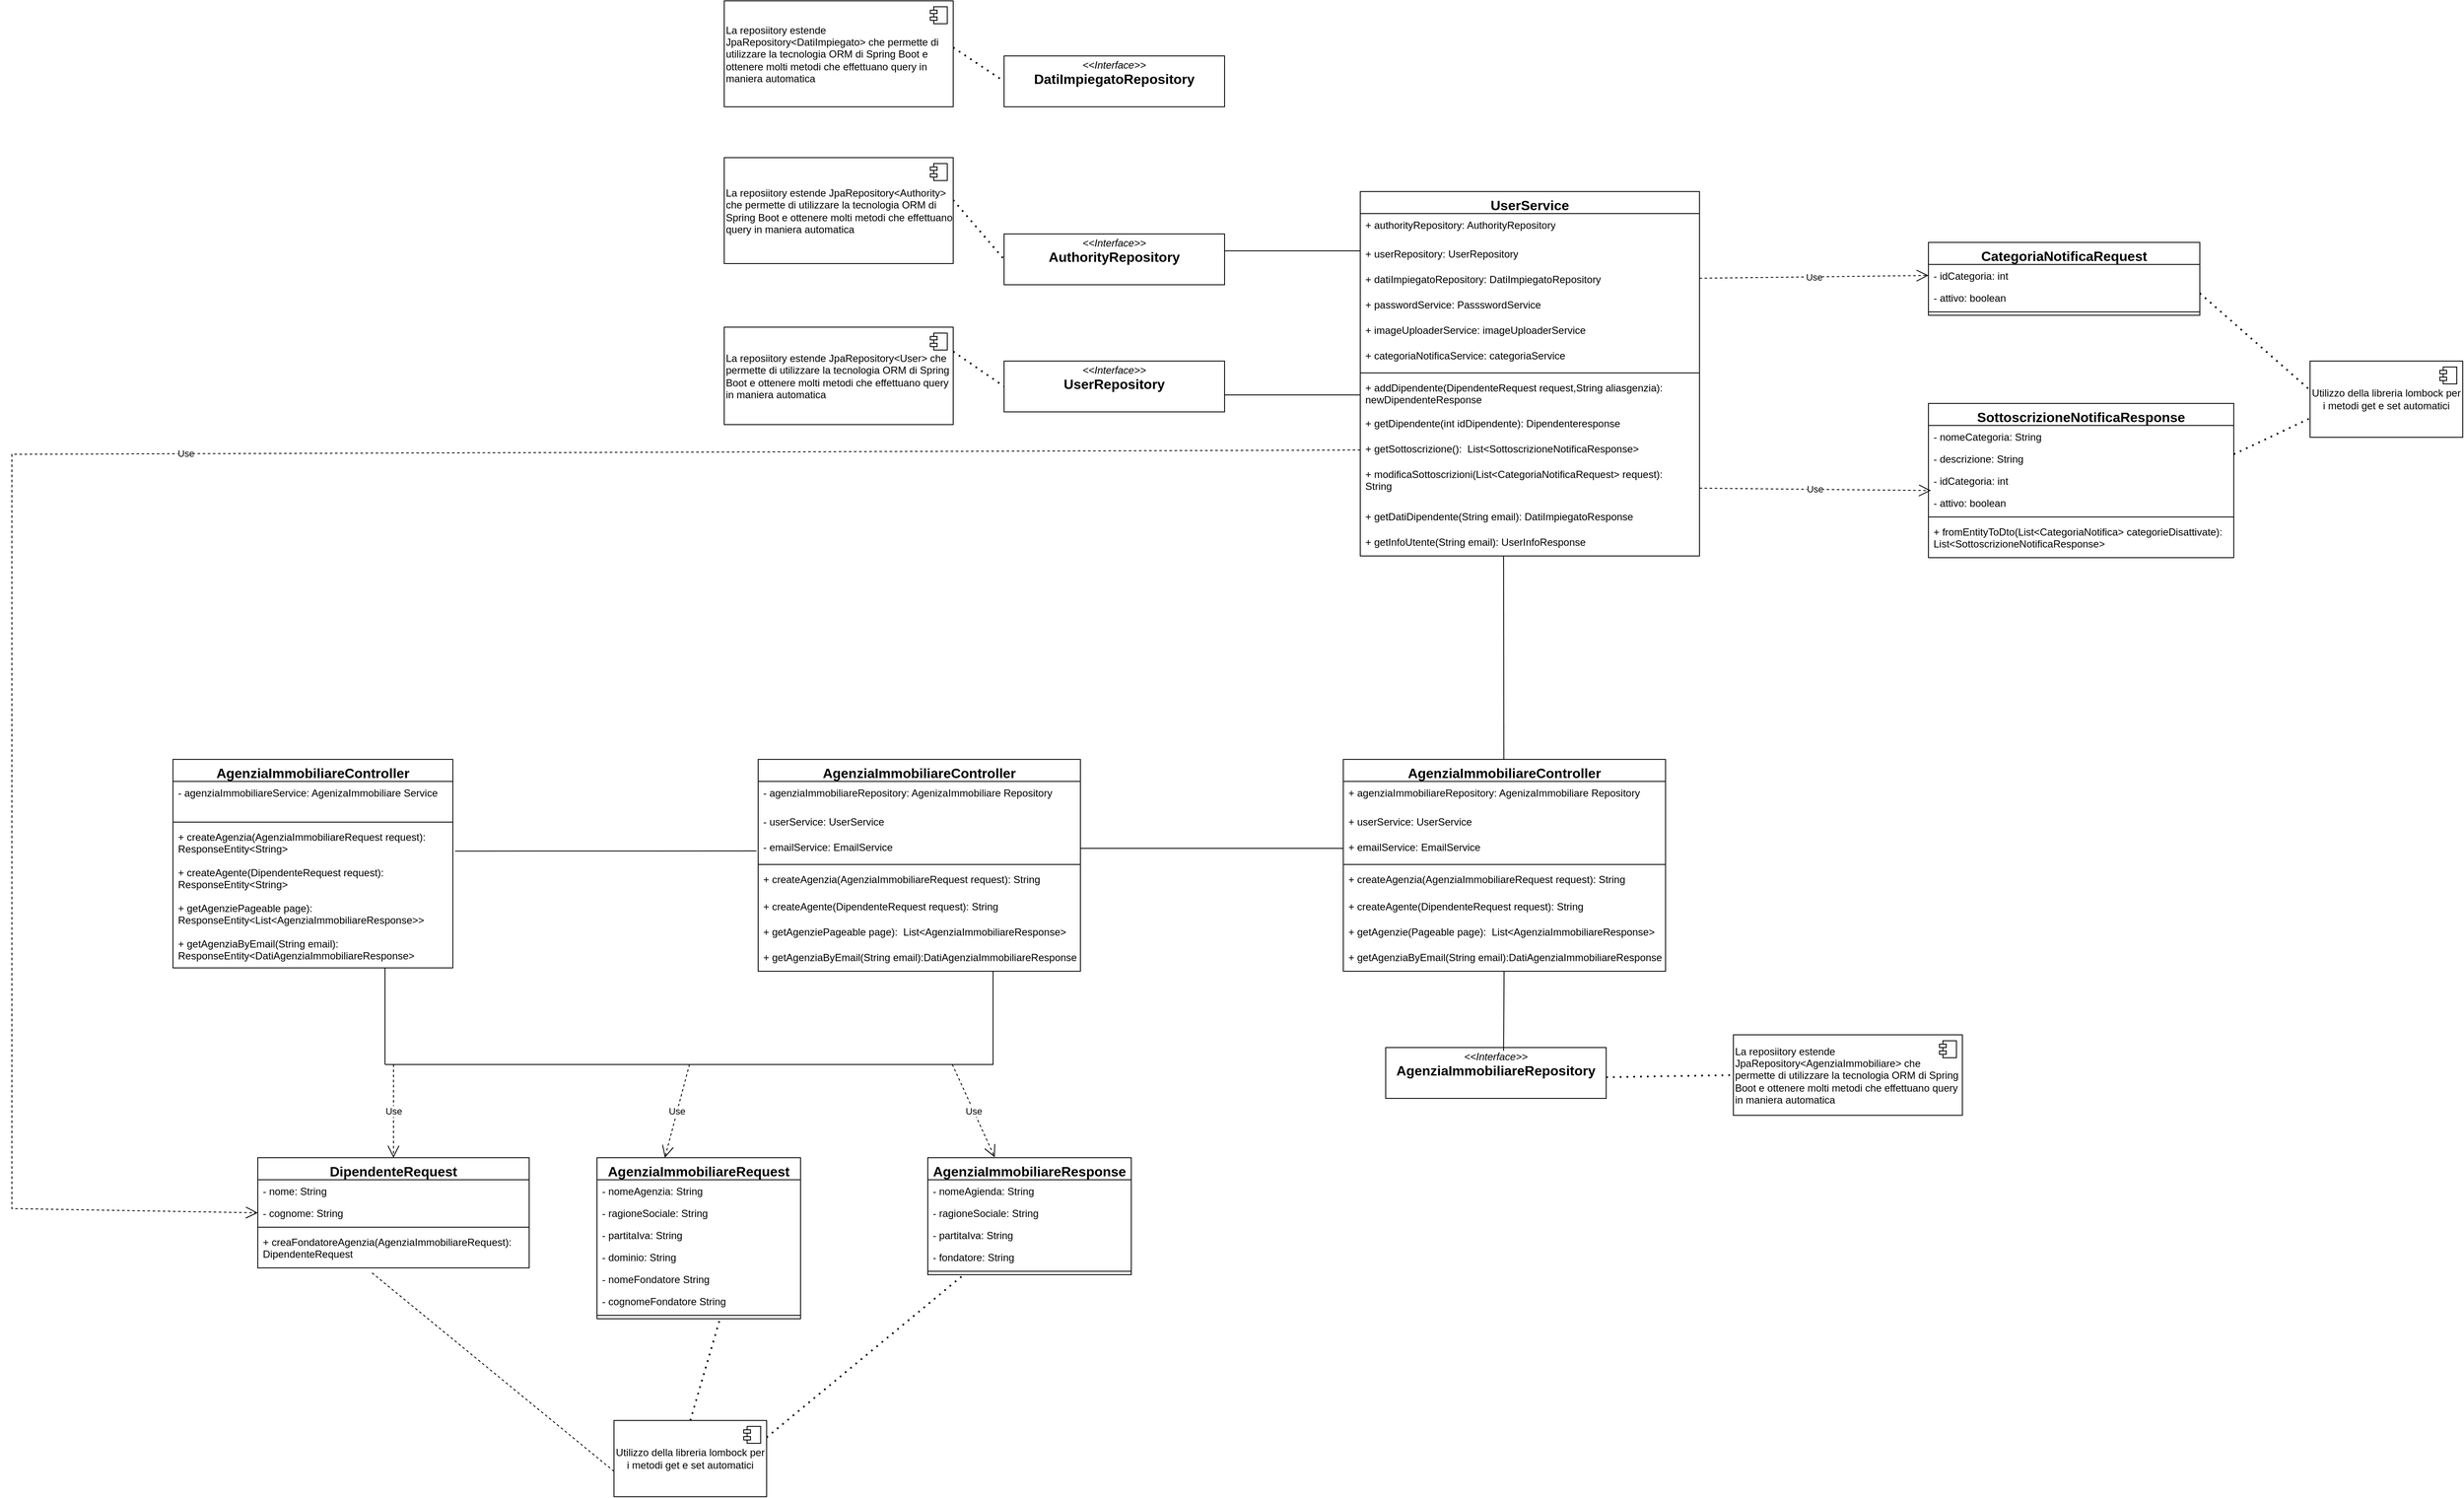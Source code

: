 <mxfile version="28.2.7">
  <diagram name="Pagina-1" id="tTw42gOQldJEg__Jd3hX">
    <mxGraphModel dx="4995" dy="3417" grid="1" gridSize="10" guides="1" tooltips="1" connect="1" arrows="1" fold="1" page="1" pageScale="1" pageWidth="827" pageHeight="1169" math="0" shadow="0">
      <root>
        <mxCell id="0" />
        <mxCell id="1" parent="0" />
        <mxCell id="tCoDxL_50UIauHXd4hjh-1" value="&lt;font style=&quot;font-size: 16px;&quot;&gt;AgenziaImmobiliareController&lt;/font&gt;" style="swimlane;fontStyle=1;align=center;verticalAlign=top;childLayout=stackLayout;horizontal=1;startSize=26;horizontalStack=0;resizeParent=1;resizeParentMax=0;resizeLast=0;collapsible=1;marginBottom=0;whiteSpace=wrap;html=1;" parent="1" vertex="1">
          <mxGeometry x="30" y="160" width="330" height="246" as="geometry" />
        </mxCell>
        <mxCell id="tCoDxL_50UIauHXd4hjh-2" value="&lt;font&gt;- agenziaImmobiliareService: AgenizaImmobiliare Service&lt;/font&gt;" style="text;strokeColor=none;fillColor=none;align=left;verticalAlign=top;spacingLeft=4;spacingRight=4;overflow=hidden;rotatable=0;points=[[0,0.5],[1,0.5]];portConstraint=eastwest;whiteSpace=wrap;html=1;" parent="tCoDxL_50UIauHXd4hjh-1" vertex="1">
          <mxGeometry y="26" width="330" height="44" as="geometry" />
        </mxCell>
        <mxCell id="tCoDxL_50UIauHXd4hjh-3" value="" style="line;strokeWidth=1;fillColor=none;align=left;verticalAlign=middle;spacingTop=-1;spacingLeft=3;spacingRight=3;rotatable=0;labelPosition=right;points=[];portConstraint=eastwest;strokeColor=inherit;" parent="tCoDxL_50UIauHXd4hjh-1" vertex="1">
          <mxGeometry y="70" width="330" height="8" as="geometry" />
        </mxCell>
        <mxCell id="tCoDxL_50UIauHXd4hjh-4" value="+ createAgenzia(AgenziaImmobiliareRequest request): ResponseEntity&amp;lt;String&amp;gt;" style="text;strokeColor=none;fillColor=none;align=left;verticalAlign=top;spacingLeft=4;spacingRight=4;overflow=hidden;rotatable=0;points=[[0,0.5],[1,0.5]];portConstraint=eastwest;whiteSpace=wrap;html=1;" parent="tCoDxL_50UIauHXd4hjh-1" vertex="1">
          <mxGeometry y="78" width="330" height="42" as="geometry" />
        </mxCell>
        <mxCell id="tCoDxL_50UIauHXd4hjh-5" value="+ createAgente(DipendenteRequest request): ResponseEntity&amp;lt;String&amp;gt;" style="text;strokeColor=none;fillColor=none;align=left;verticalAlign=top;spacingLeft=4;spacingRight=4;overflow=hidden;rotatable=0;points=[[0,0.5],[1,0.5]];portConstraint=eastwest;whiteSpace=wrap;html=1;" parent="tCoDxL_50UIauHXd4hjh-1" vertex="1">
          <mxGeometry y="120" width="330" height="42" as="geometry" />
        </mxCell>
        <mxCell id="tCoDxL_50UIauHXd4hjh-6" value="+ getAgenziePageable page):&amp;nbsp;&lt;div&gt;ResponseEntity&amp;lt;List&amp;lt;AgenziaImmobiliareResponse&amp;gt;&amp;gt;&lt;/div&gt;" style="text;strokeColor=none;fillColor=none;align=left;verticalAlign=top;spacingLeft=4;spacingRight=4;overflow=hidden;rotatable=0;points=[[0,0.5],[1,0.5]];portConstraint=eastwest;whiteSpace=wrap;html=1;" parent="tCoDxL_50UIauHXd4hjh-1" vertex="1">
          <mxGeometry y="162" width="330" height="42" as="geometry" />
        </mxCell>
        <mxCell id="tCoDxL_50UIauHXd4hjh-7" value="+ getAgenziaByEmail(String email): ResponseEntity&amp;lt;DatiAgenziaImmobiliareResponse&amp;gt;" style="text;strokeColor=none;fillColor=none;align=left;verticalAlign=top;spacingLeft=4;spacingRight=4;overflow=hidden;rotatable=0;points=[[0,0.5],[1,0.5]];portConstraint=eastwest;whiteSpace=wrap;html=1;" parent="tCoDxL_50UIauHXd4hjh-1" vertex="1">
          <mxGeometry y="204" width="330" height="42" as="geometry" />
        </mxCell>
        <mxCell id="tCoDxL_50UIauHXd4hjh-8" value="&lt;font style=&quot;font-size: 16px;&quot;&gt;AgenziaImmobiliareController&lt;/font&gt;" style="swimlane;fontStyle=1;align=center;verticalAlign=top;childLayout=stackLayout;horizontal=1;startSize=26;horizontalStack=0;resizeParent=1;resizeParentMax=0;resizeLast=0;collapsible=1;marginBottom=0;whiteSpace=wrap;html=1;" parent="1" vertex="1">
          <mxGeometry x="720" y="160" width="380" height="250" as="geometry" />
        </mxCell>
        <mxCell id="tCoDxL_50UIauHXd4hjh-9" value="- agenziaImmobiliareRepository: AgenizaImmobiliare Repository" style="text;strokeColor=none;fillColor=none;align=left;verticalAlign=top;spacingLeft=4;spacingRight=4;overflow=hidden;rotatable=0;points=[[0,0.5],[1,0.5]];portConstraint=eastwest;whiteSpace=wrap;html=1;" parent="tCoDxL_50UIauHXd4hjh-8" vertex="1">
          <mxGeometry y="26" width="380" height="34" as="geometry" />
        </mxCell>
        <mxCell id="tCoDxL_50UIauHXd4hjh-15" value="- userService: UserService" style="text;strokeColor=none;fillColor=none;align=left;verticalAlign=top;spacingLeft=4;spacingRight=4;overflow=hidden;rotatable=0;points=[[0,0.5],[1,0.5]];portConstraint=eastwest;whiteSpace=wrap;html=1;" parent="tCoDxL_50UIauHXd4hjh-8" vertex="1">
          <mxGeometry y="60" width="380" height="30" as="geometry" />
        </mxCell>
        <mxCell id="tCoDxL_50UIauHXd4hjh-16" value="- emailService: EmailService" style="text;strokeColor=none;fillColor=none;align=left;verticalAlign=top;spacingLeft=4;spacingRight=4;overflow=hidden;rotatable=0;points=[[0,0.5],[1,0.5]];portConstraint=eastwest;whiteSpace=wrap;html=1;" parent="tCoDxL_50UIauHXd4hjh-8" vertex="1">
          <mxGeometry y="90" width="380" height="30" as="geometry" />
        </mxCell>
        <mxCell id="tCoDxL_50UIauHXd4hjh-10" value="" style="line;strokeWidth=1;fillColor=none;align=left;verticalAlign=middle;spacingTop=-1;spacingLeft=3;spacingRight=3;rotatable=0;labelPosition=right;points=[];portConstraint=eastwest;strokeColor=inherit;" parent="tCoDxL_50UIauHXd4hjh-8" vertex="1">
          <mxGeometry y="120" width="380" height="8" as="geometry" />
        </mxCell>
        <mxCell id="tCoDxL_50UIauHXd4hjh-11" value="+ createAgenzia(AgenziaImmobiliareRequest request): String" style="text;strokeColor=none;fillColor=none;align=left;verticalAlign=top;spacingLeft=4;spacingRight=4;overflow=hidden;rotatable=0;points=[[0,0.5],[1,0.5]];portConstraint=eastwest;whiteSpace=wrap;html=1;" parent="tCoDxL_50UIauHXd4hjh-8" vertex="1">
          <mxGeometry y="128" width="380" height="32" as="geometry" />
        </mxCell>
        <mxCell id="tCoDxL_50UIauHXd4hjh-12" value="+ createAgente(DipendenteRequest request): String" style="text;strokeColor=none;fillColor=none;align=left;verticalAlign=top;spacingLeft=4;spacingRight=4;overflow=hidden;rotatable=0;points=[[0,0.5],[1,0.5]];portConstraint=eastwest;whiteSpace=wrap;html=1;" parent="tCoDxL_50UIauHXd4hjh-8" vertex="1">
          <mxGeometry y="160" width="380" height="30" as="geometry" />
        </mxCell>
        <mxCell id="tCoDxL_50UIauHXd4hjh-13" value="+ getAgenziePageable page):&amp;nbsp;&amp;nbsp;&lt;span style=&quot;background-color: transparent; color: light-dark(rgb(0, 0, 0), rgb(255, 255, 255));&quot;&gt;List&amp;lt;AgenziaImmobiliareResponse&amp;gt;&lt;/span&gt;" style="text;strokeColor=none;fillColor=none;align=left;verticalAlign=top;spacingLeft=4;spacingRight=4;overflow=hidden;rotatable=0;points=[[0,0.5],[1,0.5]];portConstraint=eastwest;whiteSpace=wrap;html=1;" parent="tCoDxL_50UIauHXd4hjh-8" vertex="1">
          <mxGeometry y="190" width="380" height="30" as="geometry" />
        </mxCell>
        <mxCell id="tCoDxL_50UIauHXd4hjh-14" value="+ getAgenziaByEmail(String email):DatiAgenziaImmobiliareResponse" style="text;strokeColor=none;fillColor=none;align=left;verticalAlign=top;spacingLeft=4;spacingRight=4;overflow=hidden;rotatable=0;points=[[0,0.5],[1,0.5]];portConstraint=eastwest;whiteSpace=wrap;html=1;" parent="tCoDxL_50UIauHXd4hjh-8" vertex="1">
          <mxGeometry y="220" width="380" height="30" as="geometry" />
        </mxCell>
        <mxCell id="tCoDxL_50UIauHXd4hjh-17" value="" style="endArrow=none;html=1;edgeStyle=orthogonalEdgeStyle;rounded=0;exitX=1.008;exitY=0.719;exitDx=0;exitDy=0;exitPerimeter=0;" parent="1" source="tCoDxL_50UIauHXd4hjh-4" edge="1">
          <mxGeometry relative="1" as="geometry">
            <mxPoint x="360" y="280" as="sourcePoint" />
            <mxPoint x="718" y="268" as="targetPoint" />
            <Array as="points">
              <mxPoint x="718" y="268" />
            </Array>
          </mxGeometry>
        </mxCell>
        <mxCell id="tCoDxL_50UIauHXd4hjh-20" value="&lt;font style=&quot;font-size: 16px;&quot;&gt;AgenziaImmobiliareController&lt;/font&gt;" style="swimlane;fontStyle=1;align=center;verticalAlign=top;childLayout=stackLayout;horizontal=1;startSize=26;horizontalStack=0;resizeParent=1;resizeParentMax=0;resizeLast=0;collapsible=1;marginBottom=0;whiteSpace=wrap;html=1;" parent="1" vertex="1">
          <mxGeometry x="1410" y="160" width="380" height="250" as="geometry" />
        </mxCell>
        <mxCell id="tCoDxL_50UIauHXd4hjh-21" value="+ agenziaImmobiliareRepository: AgenizaImmobiliare Repository" style="text;strokeColor=none;fillColor=none;align=left;verticalAlign=top;spacingLeft=4;spacingRight=4;overflow=hidden;rotatable=0;points=[[0,0.5],[1,0.5]];portConstraint=eastwest;whiteSpace=wrap;html=1;" parent="tCoDxL_50UIauHXd4hjh-20" vertex="1">
          <mxGeometry y="26" width="380" height="34" as="geometry" />
        </mxCell>
        <mxCell id="tCoDxL_50UIauHXd4hjh-22" value="+ userService: UserService" style="text;strokeColor=none;fillColor=none;align=left;verticalAlign=top;spacingLeft=4;spacingRight=4;overflow=hidden;rotatable=0;points=[[0,0.5],[1,0.5]];portConstraint=eastwest;whiteSpace=wrap;html=1;" parent="tCoDxL_50UIauHXd4hjh-20" vertex="1">
          <mxGeometry y="60" width="380" height="30" as="geometry" />
        </mxCell>
        <mxCell id="tCoDxL_50UIauHXd4hjh-23" value="+ emailService: EmailService" style="text;strokeColor=none;fillColor=none;align=left;verticalAlign=top;spacingLeft=4;spacingRight=4;overflow=hidden;rotatable=0;points=[[0,0.5],[1,0.5]];portConstraint=eastwest;whiteSpace=wrap;html=1;" parent="tCoDxL_50UIauHXd4hjh-20" vertex="1">
          <mxGeometry y="90" width="380" height="30" as="geometry" />
        </mxCell>
        <mxCell id="tCoDxL_50UIauHXd4hjh-24" value="" style="line;strokeWidth=1;fillColor=none;align=left;verticalAlign=middle;spacingTop=-1;spacingLeft=3;spacingRight=3;rotatable=0;labelPosition=right;points=[];portConstraint=eastwest;strokeColor=inherit;" parent="tCoDxL_50UIauHXd4hjh-20" vertex="1">
          <mxGeometry y="120" width="380" height="8" as="geometry" />
        </mxCell>
        <mxCell id="tCoDxL_50UIauHXd4hjh-25" value="+ createAgenzia(AgenziaImmobiliareRequest request): String" style="text;strokeColor=none;fillColor=none;align=left;verticalAlign=top;spacingLeft=4;spacingRight=4;overflow=hidden;rotatable=0;points=[[0,0.5],[1,0.5]];portConstraint=eastwest;whiteSpace=wrap;html=1;" parent="tCoDxL_50UIauHXd4hjh-20" vertex="1">
          <mxGeometry y="128" width="380" height="32" as="geometry" />
        </mxCell>
        <mxCell id="tCoDxL_50UIauHXd4hjh-26" value="+ createAgente(DipendenteRequest request): String" style="text;strokeColor=none;fillColor=none;align=left;verticalAlign=top;spacingLeft=4;spacingRight=4;overflow=hidden;rotatable=0;points=[[0,0.5],[1,0.5]];portConstraint=eastwest;whiteSpace=wrap;html=1;" parent="tCoDxL_50UIauHXd4hjh-20" vertex="1">
          <mxGeometry y="160" width="380" height="30" as="geometry" />
        </mxCell>
        <mxCell id="tCoDxL_50UIauHXd4hjh-27" value="+ getAgenzie(Pageable page):&amp;nbsp;&amp;nbsp;&lt;span style=&quot;background-color: transparent; color: light-dark(rgb(0, 0, 0), rgb(255, 255, 255));&quot;&gt;List&amp;lt;AgenziaImmobiliareResponse&amp;gt;&lt;/span&gt;" style="text;strokeColor=none;fillColor=none;align=left;verticalAlign=top;spacingLeft=4;spacingRight=4;overflow=hidden;rotatable=0;points=[[0,0.5],[1,0.5]];portConstraint=eastwest;whiteSpace=wrap;html=1;" parent="tCoDxL_50UIauHXd4hjh-20" vertex="1">
          <mxGeometry y="190" width="380" height="30" as="geometry" />
        </mxCell>
        <mxCell id="tCoDxL_50UIauHXd4hjh-28" value="+ getAgenziaByEmail(String email):DatiAgenziaImmobiliareResponse" style="text;strokeColor=none;fillColor=none;align=left;verticalAlign=top;spacingLeft=4;spacingRight=4;overflow=hidden;rotatable=0;points=[[0,0.5],[1,0.5]];portConstraint=eastwest;whiteSpace=wrap;html=1;" parent="tCoDxL_50UIauHXd4hjh-20" vertex="1">
          <mxGeometry y="220" width="380" height="30" as="geometry" />
        </mxCell>
        <mxCell id="tCoDxL_50UIauHXd4hjh-33" value="&lt;font style=&quot;font-size: 16px;&quot;&gt;AgenziaImmobiliareResponse&lt;/font&gt;" style="swimlane;fontStyle=1;align=center;verticalAlign=top;childLayout=stackLayout;horizontal=1;startSize=26;horizontalStack=0;resizeParent=1;resizeParentMax=0;resizeLast=0;collapsible=1;marginBottom=0;whiteSpace=wrap;html=1;" parent="1" vertex="1">
          <mxGeometry x="920" y="630" width="240" height="138" as="geometry" />
        </mxCell>
        <mxCell id="tCoDxL_50UIauHXd4hjh-34" value="- nomeAgienda: String" style="text;strokeColor=none;fillColor=none;align=left;verticalAlign=top;spacingLeft=4;spacingRight=4;overflow=hidden;rotatable=0;points=[[0,0.5],[1,0.5]];portConstraint=eastwest;whiteSpace=wrap;html=1;" parent="tCoDxL_50UIauHXd4hjh-33" vertex="1">
          <mxGeometry y="26" width="240" height="26" as="geometry" />
        </mxCell>
        <mxCell id="tCoDxL_50UIauHXd4hjh-55" value="- ragioneSociale: String" style="text;strokeColor=none;fillColor=none;align=left;verticalAlign=top;spacingLeft=4;spacingRight=4;overflow=hidden;rotatable=0;points=[[0,0.5],[1,0.5]];portConstraint=eastwest;whiteSpace=wrap;html=1;" parent="tCoDxL_50UIauHXd4hjh-33" vertex="1">
          <mxGeometry y="52" width="240" height="26" as="geometry" />
        </mxCell>
        <mxCell id="tCoDxL_50UIauHXd4hjh-56" value="- partitaIva: String" style="text;strokeColor=none;fillColor=none;align=left;verticalAlign=top;spacingLeft=4;spacingRight=4;overflow=hidden;rotatable=0;points=[[0,0.5],[1,0.5]];portConstraint=eastwest;whiteSpace=wrap;html=1;" parent="tCoDxL_50UIauHXd4hjh-33" vertex="1">
          <mxGeometry y="78" width="240" height="26" as="geometry" />
        </mxCell>
        <mxCell id="tCoDxL_50UIauHXd4hjh-57" value="- fondatore: String" style="text;strokeColor=none;fillColor=none;align=left;verticalAlign=top;spacingLeft=4;spacingRight=4;overflow=hidden;rotatable=0;points=[[0,0.5],[1,0.5]];portConstraint=eastwest;whiteSpace=wrap;html=1;" parent="tCoDxL_50UIauHXd4hjh-33" vertex="1">
          <mxGeometry y="104" width="240" height="26" as="geometry" />
        </mxCell>
        <mxCell id="tCoDxL_50UIauHXd4hjh-35" value="" style="line;strokeWidth=1;fillColor=none;align=left;verticalAlign=middle;spacingTop=-1;spacingLeft=3;spacingRight=3;rotatable=0;labelPosition=right;points=[];portConstraint=eastwest;strokeColor=inherit;" parent="tCoDxL_50UIauHXd4hjh-33" vertex="1">
          <mxGeometry y="130" width="240" height="8" as="geometry" />
        </mxCell>
        <mxCell id="tCoDxL_50UIauHXd4hjh-37" value="&lt;font style=&quot;font-size: 16px;&quot;&gt;DipendenteRequest&lt;/font&gt;" style="swimlane;fontStyle=1;align=center;verticalAlign=top;childLayout=stackLayout;horizontal=1;startSize=26;horizontalStack=0;resizeParent=1;resizeParentMax=0;resizeLast=0;collapsible=1;marginBottom=0;whiteSpace=wrap;html=1;" parent="1" vertex="1">
          <mxGeometry x="130" y="630" width="320" height="130" as="geometry" />
        </mxCell>
        <mxCell id="tCoDxL_50UIauHXd4hjh-38" value="- nome: String" style="text;strokeColor=none;fillColor=none;align=left;verticalAlign=top;spacingLeft=4;spacingRight=4;overflow=hidden;rotatable=0;points=[[0,0.5],[1,0.5]];portConstraint=eastwest;whiteSpace=wrap;html=1;" parent="tCoDxL_50UIauHXd4hjh-37" vertex="1">
          <mxGeometry y="26" width="320" height="26" as="geometry" />
        </mxCell>
        <mxCell id="tCoDxL_50UIauHXd4hjh-58" value="- cognome: String" style="text;strokeColor=none;fillColor=none;align=left;verticalAlign=top;spacingLeft=4;spacingRight=4;overflow=hidden;rotatable=0;points=[[0,0.5],[1,0.5]];portConstraint=eastwest;whiteSpace=wrap;html=1;" parent="tCoDxL_50UIauHXd4hjh-37" vertex="1">
          <mxGeometry y="52" width="320" height="26" as="geometry" />
        </mxCell>
        <mxCell id="tCoDxL_50UIauHXd4hjh-39" value="" style="line;strokeWidth=1;fillColor=none;align=left;verticalAlign=middle;spacingTop=-1;spacingLeft=3;spacingRight=3;rotatable=0;labelPosition=right;points=[];portConstraint=eastwest;strokeColor=inherit;" parent="tCoDxL_50UIauHXd4hjh-37" vertex="1">
          <mxGeometry y="78" width="320" height="8" as="geometry" />
        </mxCell>
        <mxCell id="tCoDxL_50UIauHXd4hjh-40" value="+ creaFondatoreAgenzia(AgenziaImmobiliareRequest):&lt;div&gt;DipendenteRequest&lt;/div&gt;" style="text;strokeColor=none;fillColor=none;align=left;verticalAlign=top;spacingLeft=4;spacingRight=4;overflow=hidden;rotatable=0;points=[[0,0.5],[1,0.5]];portConstraint=eastwest;whiteSpace=wrap;html=1;" parent="tCoDxL_50UIauHXd4hjh-37" vertex="1">
          <mxGeometry y="86" width="320" height="44" as="geometry" />
        </mxCell>
        <mxCell id="tCoDxL_50UIauHXd4hjh-29" value="&lt;font style=&quot;font-size: 16px;&quot;&gt;AgenziaImmobiliareRequest&lt;/font&gt;" style="swimlane;fontStyle=1;align=center;verticalAlign=top;childLayout=stackLayout;horizontal=1;startSize=26;horizontalStack=0;resizeParent=1;resizeParentMax=0;resizeLast=0;collapsible=1;marginBottom=0;whiteSpace=wrap;html=1;" parent="1" vertex="1">
          <mxGeometry x="530" y="630" width="240" height="190" as="geometry" />
        </mxCell>
        <mxCell id="tCoDxL_50UIauHXd4hjh-30" value="- nomeAgenzia: String" style="text;strokeColor=none;fillColor=none;align=left;verticalAlign=top;spacingLeft=4;spacingRight=4;overflow=hidden;rotatable=0;points=[[0,0.5],[1,0.5]];portConstraint=eastwest;whiteSpace=wrap;html=1;" parent="tCoDxL_50UIauHXd4hjh-29" vertex="1">
          <mxGeometry y="26" width="240" height="26" as="geometry" />
        </mxCell>
        <mxCell id="tCoDxL_50UIauHXd4hjh-50" value="- ragioneSociale: String" style="text;strokeColor=none;fillColor=none;align=left;verticalAlign=top;spacingLeft=4;spacingRight=4;overflow=hidden;rotatable=0;points=[[0,0.5],[1,0.5]];portConstraint=eastwest;whiteSpace=wrap;html=1;" parent="tCoDxL_50UIauHXd4hjh-29" vertex="1">
          <mxGeometry y="52" width="240" height="26" as="geometry" />
        </mxCell>
        <mxCell id="tCoDxL_50UIauHXd4hjh-51" value="- partitaIva: String" style="text;strokeColor=none;fillColor=none;align=left;verticalAlign=top;spacingLeft=4;spacingRight=4;overflow=hidden;rotatable=0;points=[[0,0.5],[1,0.5]];portConstraint=eastwest;whiteSpace=wrap;html=1;" parent="tCoDxL_50UIauHXd4hjh-29" vertex="1">
          <mxGeometry y="78" width="240" height="26" as="geometry" />
        </mxCell>
        <mxCell id="tCoDxL_50UIauHXd4hjh-52" value="- dominio: String" style="text;strokeColor=none;fillColor=none;align=left;verticalAlign=top;spacingLeft=4;spacingRight=4;overflow=hidden;rotatable=0;points=[[0,0.5],[1,0.5]];portConstraint=eastwest;whiteSpace=wrap;html=1;" parent="tCoDxL_50UIauHXd4hjh-29" vertex="1">
          <mxGeometry y="104" width="240" height="26" as="geometry" />
        </mxCell>
        <mxCell id="tCoDxL_50UIauHXd4hjh-53" value="- nomeFondatore String" style="text;strokeColor=none;fillColor=none;align=left;verticalAlign=top;spacingLeft=4;spacingRight=4;overflow=hidden;rotatable=0;points=[[0,0.5],[1,0.5]];portConstraint=eastwest;whiteSpace=wrap;html=1;" parent="tCoDxL_50UIauHXd4hjh-29" vertex="1">
          <mxGeometry y="130" width="240" height="26" as="geometry" />
        </mxCell>
        <mxCell id="tCoDxL_50UIauHXd4hjh-54" value="- cognomeFondatore String" style="text;strokeColor=none;fillColor=none;align=left;verticalAlign=top;spacingLeft=4;spacingRight=4;overflow=hidden;rotatable=0;points=[[0,0.5],[1,0.5]];portConstraint=eastwest;whiteSpace=wrap;html=1;" parent="tCoDxL_50UIauHXd4hjh-29" vertex="1">
          <mxGeometry y="156" width="240" height="26" as="geometry" />
        </mxCell>
        <mxCell id="tCoDxL_50UIauHXd4hjh-31" value="" style="line;strokeWidth=1;fillColor=none;align=left;verticalAlign=middle;spacingTop=-1;spacingLeft=3;spacingRight=3;rotatable=0;labelPosition=right;points=[];portConstraint=eastwest;strokeColor=inherit;" parent="tCoDxL_50UIauHXd4hjh-29" vertex="1">
          <mxGeometry y="182" width="240" height="8" as="geometry" />
        </mxCell>
        <mxCell id="tCoDxL_50UIauHXd4hjh-41" value="" style="endArrow=none;html=1;edgeStyle=orthogonalEdgeStyle;rounded=0;" parent="1" edge="1">
          <mxGeometry relative="1" as="geometry">
            <mxPoint x="280" y="406" as="sourcePoint" />
            <mxPoint x="280" y="520" as="targetPoint" />
          </mxGeometry>
        </mxCell>
        <mxCell id="tCoDxL_50UIauHXd4hjh-44" value="" style="endArrow=none;html=1;edgeStyle=orthogonalEdgeStyle;rounded=0;" parent="1" edge="1">
          <mxGeometry relative="1" as="geometry">
            <mxPoint x="280" y="520" as="sourcePoint" />
            <mxPoint x="997" y="410" as="targetPoint" />
            <Array as="points">
              <mxPoint x="997" y="520" />
            </Array>
          </mxGeometry>
        </mxCell>
        <mxCell id="tCoDxL_50UIauHXd4hjh-47" value="Use" style="endArrow=open;endSize=12;dashed=1;html=1;rounded=0;" parent="1" target="tCoDxL_50UIauHXd4hjh-37" edge="1">
          <mxGeometry width="160" relative="1" as="geometry">
            <mxPoint x="290" y="520" as="sourcePoint" />
            <mxPoint x="450" y="520" as="targetPoint" />
          </mxGeometry>
        </mxCell>
        <mxCell id="tCoDxL_50UIauHXd4hjh-48" value="Use" style="endArrow=open;endSize=12;dashed=1;html=1;rounded=0;" parent="1" edge="1">
          <mxGeometry width="160" relative="1" as="geometry">
            <mxPoint x="639" y="520" as="sourcePoint" />
            <mxPoint x="610" y="630" as="targetPoint" />
          </mxGeometry>
        </mxCell>
        <mxCell id="tCoDxL_50UIauHXd4hjh-49" value="Use" style="endArrow=open;endSize=12;dashed=1;html=1;rounded=0;entryX=0.329;entryY=-0.004;entryDx=0;entryDy=0;entryPerimeter=0;" parent="1" target="tCoDxL_50UIauHXd4hjh-33" edge="1">
          <mxGeometry width="160" relative="1" as="geometry">
            <mxPoint x="949" y="520" as="sourcePoint" />
            <mxPoint x="920" y="630" as="targetPoint" />
          </mxGeometry>
        </mxCell>
        <mxCell id="tCoDxL_50UIauHXd4hjh-61" value="Utilizzo della libreria lombock per i metodi get e set automatici" style="html=1;dropTarget=0;whiteSpace=wrap;" parent="1" vertex="1">
          <mxGeometry x="550" y="940" width="180" height="90" as="geometry" />
        </mxCell>
        <mxCell id="tCoDxL_50UIauHXd4hjh-62" value="" style="shape=module;jettyWidth=8;jettyHeight=4;" parent="tCoDxL_50UIauHXd4hjh-61" vertex="1">
          <mxGeometry x="1" width="20" height="20" relative="1" as="geometry">
            <mxPoint x="-27" y="7" as="offset" />
          </mxGeometry>
        </mxCell>
        <mxCell id="tCoDxL_50UIauHXd4hjh-63" value="" style="endArrow=none;dashed=1;html=1;rounded=0;entryX=0.417;entryY=1.11;entryDx=0;entryDy=0;entryPerimeter=0;" parent="1" edge="1" target="tCoDxL_50UIauHXd4hjh-40">
          <mxGeometry width="50" height="50" relative="1" as="geometry">
            <mxPoint x="550" y="1000" as="sourcePoint" />
            <mxPoint x="660" y="890" as="targetPoint" />
          </mxGeometry>
        </mxCell>
        <mxCell id="tCoDxL_50UIauHXd4hjh-67" value="" style="endArrow=none;html=1;rounded=0;entryX=0;entryY=0.5;entryDx=0;entryDy=0;exitX=1;exitY=0.5;exitDx=0;exitDy=0;" parent="1" source="tCoDxL_50UIauHXd4hjh-16" target="tCoDxL_50UIauHXd4hjh-23" edge="1">
          <mxGeometry width="50" height="50" relative="1" as="geometry">
            <mxPoint x="1110" y="260" as="sourcePoint" />
            <mxPoint x="1160" y="210" as="targetPoint" />
            <Array as="points">
              <mxPoint x="1270" y="265" />
            </Array>
          </mxGeometry>
        </mxCell>
        <mxCell id="sqeDnzNufx3zv6K-3tPw-2" value="&lt;p style=&quot;margin:0px;margin-top:4px;text-align:center;&quot;&gt;&lt;i&gt;&amp;lt;&amp;lt;Interface&amp;gt;&amp;gt;&lt;/i&gt;&lt;br&gt;&lt;b&gt;&lt;font style=&quot;font-size: 16px;&quot;&gt;AgenziaImmobiliareRepository&lt;/font&gt;&lt;/b&gt;&lt;/p&gt;&lt;p style=&quot;margin:0px;margin-left:4px;&quot;&gt;&lt;br&gt;&lt;/p&gt;" style="verticalAlign=top;align=left;overflow=fill;html=1;whiteSpace=wrap;" vertex="1" parent="1">
          <mxGeometry x="1460" y="500" width="260" height="60" as="geometry" />
        </mxCell>
        <mxCell id="sqeDnzNufx3zv6K-3tPw-3" value="" style="endArrow=none;html=1;rounded=0;" edge="1" parent="1">
          <mxGeometry width="50" height="50" relative="1" as="geometry">
            <mxPoint x="1599.58" y="410" as="sourcePoint" />
            <mxPoint x="1599" y="504" as="targetPoint" />
            <Array as="points">
              <mxPoint x="1599.58" y="410" />
            </Array>
          </mxGeometry>
        </mxCell>
        <mxCell id="sqeDnzNufx3zv6K-3tPw-4" value="La reposiitory estende JpaRepository&amp;lt;AgenziaImmobiliare&amp;gt; che permette di utilizzare la tecnologia ORM di Spring Boot e ottenere molti metodi che effettuano query in maniera automatica" style="html=1;dropTarget=0;whiteSpace=wrap;align=left;" vertex="1" parent="1">
          <mxGeometry x="1870" y="485" width="270" height="95" as="geometry" />
        </mxCell>
        <mxCell id="sqeDnzNufx3zv6K-3tPw-5" value="" style="shape=module;jettyWidth=8;jettyHeight=4;" vertex="1" parent="sqeDnzNufx3zv6K-3tPw-4">
          <mxGeometry x="1" width="20" height="20" relative="1" as="geometry">
            <mxPoint x="-27" y="7" as="offset" />
          </mxGeometry>
        </mxCell>
        <mxCell id="sqeDnzNufx3zv6K-3tPw-6" value="" style="endArrow=none;dashed=1;html=1;dashPattern=1 3;strokeWidth=2;rounded=0;entryX=0;entryY=0.5;entryDx=0;entryDy=0;" edge="1" parent="1" target="sqeDnzNufx3zv6K-3tPw-4">
          <mxGeometry width="50" height="50" relative="1" as="geometry">
            <mxPoint x="1720" y="535" as="sourcePoint" />
            <mxPoint x="1770" y="485" as="targetPoint" />
          </mxGeometry>
        </mxCell>
        <mxCell id="sqeDnzNufx3zv6K-3tPw-8" value="" style="endArrow=none;html=1;rounded=0;exitX=1;exitY=0.5;exitDx=0;exitDy=0;" edge="1" parent="1">
          <mxGeometry width="50" height="50" relative="1" as="geometry">
            <mxPoint x="1599.29" y="160" as="sourcePoint" />
            <mxPoint x="1599" y="-80" as="targetPoint" />
            <Array as="points" />
          </mxGeometry>
        </mxCell>
        <mxCell id="sqeDnzNufx3zv6K-3tPw-9" value="&lt;font style=&quot;font-size: 16px;&quot;&gt;UserService&lt;/font&gt;" style="swimlane;fontStyle=1;align=center;verticalAlign=top;childLayout=stackLayout;horizontal=1;startSize=26;horizontalStack=0;resizeParent=1;resizeParentMax=0;resizeLast=0;collapsible=1;marginBottom=0;whiteSpace=wrap;html=1;" vertex="1" parent="1">
          <mxGeometry x="1430" y="-510" width="400" height="430" as="geometry" />
        </mxCell>
        <mxCell id="sqeDnzNufx3zv6K-3tPw-10" value="+ authorityRepository: AuthorityRepository" style="text;strokeColor=none;fillColor=none;align=left;verticalAlign=top;spacingLeft=4;spacingRight=4;overflow=hidden;rotatable=0;points=[[0,0.5],[1,0.5]];portConstraint=eastwest;whiteSpace=wrap;html=1;" vertex="1" parent="sqeDnzNufx3zv6K-3tPw-9">
          <mxGeometry y="26" width="400" height="34" as="geometry" />
        </mxCell>
        <mxCell id="sqeDnzNufx3zv6K-3tPw-11" value="+ userRepository: UserRepository" style="text;strokeColor=none;fillColor=none;align=left;verticalAlign=top;spacingLeft=4;spacingRight=4;overflow=hidden;rotatable=0;points=[[0,0.5],[1,0.5]];portConstraint=eastwest;whiteSpace=wrap;html=1;" vertex="1" parent="sqeDnzNufx3zv6K-3tPw-9">
          <mxGeometry y="60" width="400" height="30" as="geometry" />
        </mxCell>
        <mxCell id="sqeDnzNufx3zv6K-3tPw-12" value="+ datiImpiegatoRepository: DatiImpiegatoRepository" style="text;strokeColor=none;fillColor=none;align=left;verticalAlign=top;spacingLeft=4;spacingRight=4;overflow=hidden;rotatable=0;points=[[0,0.5],[1,0.5]];portConstraint=eastwest;whiteSpace=wrap;html=1;" vertex="1" parent="sqeDnzNufx3zv6K-3tPw-9">
          <mxGeometry y="90" width="400" height="30" as="geometry" />
        </mxCell>
        <mxCell id="sqeDnzNufx3zv6K-3tPw-18" value="+ passwordService: PassswordService" style="text;strokeColor=none;fillColor=none;align=left;verticalAlign=top;spacingLeft=4;spacingRight=4;overflow=hidden;rotatable=0;points=[[0,0.5],[1,0.5]];portConstraint=eastwest;whiteSpace=wrap;html=1;" vertex="1" parent="sqeDnzNufx3zv6K-3tPw-9">
          <mxGeometry y="120" width="400" height="30" as="geometry" />
        </mxCell>
        <mxCell id="sqeDnzNufx3zv6K-3tPw-19" value="+ imageUploaderService: imageUploaderService" style="text;strokeColor=none;fillColor=none;align=left;verticalAlign=top;spacingLeft=4;spacingRight=4;overflow=hidden;rotatable=0;points=[[0,0.5],[1,0.5]];portConstraint=eastwest;whiteSpace=wrap;html=1;" vertex="1" parent="sqeDnzNufx3zv6K-3tPw-9">
          <mxGeometry y="150" width="400" height="30" as="geometry" />
        </mxCell>
        <mxCell id="sqeDnzNufx3zv6K-3tPw-20" value="+ categoriaNotificaService: categoriaService" style="text;strokeColor=none;fillColor=none;align=left;verticalAlign=top;spacingLeft=4;spacingRight=4;overflow=hidden;rotatable=0;points=[[0,0.5],[1,0.5]];portConstraint=eastwest;whiteSpace=wrap;html=1;" vertex="1" parent="sqeDnzNufx3zv6K-3tPw-9">
          <mxGeometry y="180" width="400" height="30" as="geometry" />
        </mxCell>
        <mxCell id="sqeDnzNufx3zv6K-3tPw-13" value="" style="line;strokeWidth=1;fillColor=none;align=left;verticalAlign=middle;spacingTop=-1;spacingLeft=3;spacingRight=3;rotatable=0;labelPosition=right;points=[];portConstraint=eastwest;strokeColor=inherit;" vertex="1" parent="sqeDnzNufx3zv6K-3tPw-9">
          <mxGeometry y="210" width="400" height="8" as="geometry" />
        </mxCell>
        <mxCell id="sqeDnzNufx3zv6K-3tPw-14" value="+ addDipendente(DipendenteRequest request,String aliasgenzia): newDipendenteResponse" style="text;strokeColor=none;fillColor=none;align=left;verticalAlign=top;spacingLeft=4;spacingRight=4;overflow=hidden;rotatable=0;points=[[0,0.5],[1,0.5]];portConstraint=eastwest;whiteSpace=wrap;html=1;" vertex="1" parent="sqeDnzNufx3zv6K-3tPw-9">
          <mxGeometry y="218" width="400" height="42" as="geometry" />
        </mxCell>
        <mxCell id="sqeDnzNufx3zv6K-3tPw-15" value="+ getDipendente(int idDipendente): Dipendenteresponse" style="text;strokeColor=none;fillColor=none;align=left;verticalAlign=top;spacingLeft=4;spacingRight=4;overflow=hidden;rotatable=0;points=[[0,0.5],[1,0.5]];portConstraint=eastwest;whiteSpace=wrap;html=1;" vertex="1" parent="sqeDnzNufx3zv6K-3tPw-9">
          <mxGeometry y="260" width="400" height="30" as="geometry" />
        </mxCell>
        <mxCell id="sqeDnzNufx3zv6K-3tPw-16" value="+ getSottoscrizione():&amp;nbsp;&amp;nbsp;&lt;span style=&quot;background-color: transparent; color: light-dark(rgb(0, 0, 0), rgb(255, 255, 255));&quot;&gt;List&amp;lt;SottoscrizioneNotificaResponse&amp;gt;&lt;/span&gt;" style="text;strokeColor=none;fillColor=none;align=left;verticalAlign=top;spacingLeft=4;spacingRight=4;overflow=hidden;rotatable=0;points=[[0,0.5],[1,0.5]];portConstraint=eastwest;whiteSpace=wrap;html=1;" vertex="1" parent="sqeDnzNufx3zv6K-3tPw-9">
          <mxGeometry y="290" width="400" height="30" as="geometry" />
        </mxCell>
        <mxCell id="sqeDnzNufx3zv6K-3tPw-17" value="+ modificaSottoscrizioni(List&amp;lt;CategoriaNotificaRequest&amp;gt; request):&lt;div&gt;String&lt;/div&gt;" style="text;strokeColor=none;fillColor=none;align=left;verticalAlign=top;spacingLeft=4;spacingRight=4;overflow=hidden;rotatable=0;points=[[0,0.5],[1,0.5]];portConstraint=eastwest;whiteSpace=wrap;html=1;" vertex="1" parent="sqeDnzNufx3zv6K-3tPw-9">
          <mxGeometry y="320" width="400" height="50" as="geometry" />
        </mxCell>
        <mxCell id="sqeDnzNufx3zv6K-3tPw-22" value="+ getDatiDipendente(String email):&amp;nbsp;&lt;span style=&quot;background-color: transparent; color: light-dark(rgb(0, 0, 0), rgb(255, 255, 255));&quot;&gt;DatiImpiegatoResponse&lt;/span&gt;" style="text;strokeColor=none;fillColor=none;align=left;verticalAlign=top;spacingLeft=4;spacingRight=4;overflow=hidden;rotatable=0;points=[[0,0.5],[1,0.5]];portConstraint=eastwest;whiteSpace=wrap;html=1;" vertex="1" parent="sqeDnzNufx3zv6K-3tPw-9">
          <mxGeometry y="370" width="400" height="30" as="geometry" />
        </mxCell>
        <mxCell id="sqeDnzNufx3zv6K-3tPw-23" value="+ getInfoUtente(String email):&amp;nbsp;&lt;span style=&quot;background-color: transparent; color: light-dark(rgb(0, 0, 0), rgb(255, 255, 255));&quot;&gt;UserInfoResponse&lt;/span&gt;" style="text;strokeColor=none;fillColor=none;align=left;verticalAlign=top;spacingLeft=4;spacingRight=4;overflow=hidden;rotatable=0;points=[[0,0.5],[1,0.5]];portConstraint=eastwest;whiteSpace=wrap;html=1;" vertex="1" parent="sqeDnzNufx3zv6K-3tPw-9">
          <mxGeometry y="400" width="400" height="30" as="geometry" />
        </mxCell>
        <mxCell id="sqeDnzNufx3zv6K-3tPw-24" value="Use" style="endArrow=open;endSize=12;dashed=1;html=1;rounded=0;entryX=0;entryY=0.5;entryDx=0;entryDy=0;exitX=0;exitY=0.5;exitDx=0;exitDy=0;" edge="1" parent="1" source="sqeDnzNufx3zv6K-3tPw-16" target="tCoDxL_50UIauHXd4hjh-58">
          <mxGeometry width="160" relative="1" as="geometry">
            <mxPoint x="1430" y="-240" as="sourcePoint" />
            <mxPoint x="-122.0" y="-210" as="targetPoint" />
            <Array as="points">
              <mxPoint x="-160" y="-200" />
              <mxPoint x="-160" y="390" />
              <mxPoint x="-160" y="690" />
            </Array>
          </mxGeometry>
        </mxCell>
        <mxCell id="sqeDnzNufx3zv6K-3tPw-25" value="&lt;font style=&quot;font-size: 16px;&quot;&gt;CategoriaNotificaRequest&lt;/font&gt;" style="swimlane;fontStyle=1;align=center;verticalAlign=top;childLayout=stackLayout;horizontal=1;startSize=26;horizontalStack=0;resizeParent=1;resizeParentMax=0;resizeLast=0;collapsible=1;marginBottom=0;whiteSpace=wrap;html=1;" vertex="1" parent="1">
          <mxGeometry x="2100" y="-450" width="320" height="86" as="geometry" />
        </mxCell>
        <mxCell id="sqeDnzNufx3zv6K-3tPw-26" value="- idCategoria: int" style="text;strokeColor=none;fillColor=none;align=left;verticalAlign=top;spacingLeft=4;spacingRight=4;overflow=hidden;rotatable=0;points=[[0,0.5],[1,0.5]];portConstraint=eastwest;whiteSpace=wrap;html=1;" vertex="1" parent="sqeDnzNufx3zv6K-3tPw-25">
          <mxGeometry y="26" width="320" height="26" as="geometry" />
        </mxCell>
        <mxCell id="sqeDnzNufx3zv6K-3tPw-27" value="- attivo: boolean" style="text;strokeColor=none;fillColor=none;align=left;verticalAlign=top;spacingLeft=4;spacingRight=4;overflow=hidden;rotatable=0;points=[[0,0.5],[1,0.5]];portConstraint=eastwest;whiteSpace=wrap;html=1;" vertex="1" parent="sqeDnzNufx3zv6K-3tPw-25">
          <mxGeometry y="52" width="320" height="26" as="geometry" />
        </mxCell>
        <mxCell id="sqeDnzNufx3zv6K-3tPw-28" value="" style="line;strokeWidth=1;fillColor=none;align=left;verticalAlign=middle;spacingTop=-1;spacingLeft=3;spacingRight=3;rotatable=0;labelPosition=right;points=[];portConstraint=eastwest;strokeColor=inherit;" vertex="1" parent="sqeDnzNufx3zv6K-3tPw-25">
          <mxGeometry y="78" width="320" height="8" as="geometry" />
        </mxCell>
        <mxCell id="sqeDnzNufx3zv6K-3tPw-30" value="&lt;font style=&quot;font-size: 16px;&quot;&gt;SottoscrizioneNotificaResponse&lt;/font&gt;" style="swimlane;fontStyle=1;align=center;verticalAlign=top;childLayout=stackLayout;horizontal=1;startSize=26;horizontalStack=0;resizeParent=1;resizeParentMax=0;resizeLast=0;collapsible=1;marginBottom=0;whiteSpace=wrap;html=1;" vertex="1" parent="1">
          <mxGeometry x="2100" y="-260" width="360" height="182" as="geometry" />
        </mxCell>
        <mxCell id="sqeDnzNufx3zv6K-3tPw-31" value="- nomeCategoria: String" style="text;strokeColor=none;fillColor=none;align=left;verticalAlign=top;spacingLeft=4;spacingRight=4;overflow=hidden;rotatable=0;points=[[0,0.5],[1,0.5]];portConstraint=eastwest;whiteSpace=wrap;html=1;" vertex="1" parent="sqeDnzNufx3zv6K-3tPw-30">
          <mxGeometry y="26" width="360" height="26" as="geometry" />
        </mxCell>
        <mxCell id="sqeDnzNufx3zv6K-3tPw-32" value="- descrizione: String" style="text;strokeColor=none;fillColor=none;align=left;verticalAlign=top;spacingLeft=4;spacingRight=4;overflow=hidden;rotatable=0;points=[[0,0.5],[1,0.5]];portConstraint=eastwest;whiteSpace=wrap;html=1;" vertex="1" parent="sqeDnzNufx3zv6K-3tPw-30">
          <mxGeometry y="52" width="360" height="26" as="geometry" />
        </mxCell>
        <mxCell id="sqeDnzNufx3zv6K-3tPw-35" value="- idCategoria: int" style="text;strokeColor=none;fillColor=none;align=left;verticalAlign=top;spacingLeft=4;spacingRight=4;overflow=hidden;rotatable=0;points=[[0,0.5],[1,0.5]];portConstraint=eastwest;whiteSpace=wrap;html=1;" vertex="1" parent="sqeDnzNufx3zv6K-3tPw-30">
          <mxGeometry y="78" width="360" height="26" as="geometry" />
        </mxCell>
        <mxCell id="sqeDnzNufx3zv6K-3tPw-36" value="- attivo: boolean" style="text;strokeColor=none;fillColor=none;align=left;verticalAlign=top;spacingLeft=4;spacingRight=4;overflow=hidden;rotatable=0;points=[[0,0.5],[1,0.5]];portConstraint=eastwest;whiteSpace=wrap;html=1;" vertex="1" parent="sqeDnzNufx3zv6K-3tPw-30">
          <mxGeometry y="104" width="360" height="26" as="geometry" />
        </mxCell>
        <mxCell id="sqeDnzNufx3zv6K-3tPw-33" value="" style="line;strokeWidth=1;fillColor=none;align=left;verticalAlign=middle;spacingTop=-1;spacingLeft=3;spacingRight=3;rotatable=0;labelPosition=right;points=[];portConstraint=eastwest;strokeColor=inherit;" vertex="1" parent="sqeDnzNufx3zv6K-3tPw-30">
          <mxGeometry y="130" width="360" height="8" as="geometry" />
        </mxCell>
        <mxCell id="sqeDnzNufx3zv6K-3tPw-34" value="+ fromEntityToDto(List&amp;lt;CategoriaNotifica&amp;gt; categorieDisattivate):&lt;div&gt;List&amp;lt;SottoscrizioneNotificaResponse&amp;gt;&lt;/div&gt;" style="text;strokeColor=none;fillColor=none;align=left;verticalAlign=top;spacingLeft=4;spacingRight=4;overflow=hidden;rotatable=0;points=[[0,0.5],[1,0.5]];portConstraint=eastwest;whiteSpace=wrap;html=1;" vertex="1" parent="sqeDnzNufx3zv6K-3tPw-30">
          <mxGeometry y="138" width="360" height="44" as="geometry" />
        </mxCell>
        <mxCell id="sqeDnzNufx3zv6K-3tPw-38" value="Use" style="endArrow=open;endSize=12;dashed=1;html=1;rounded=0;entryX=0;entryY=0.5;entryDx=0;entryDy=0;" edge="1" parent="1" target="sqeDnzNufx3zv6K-3tPw-26">
          <mxGeometry width="160" relative="1" as="geometry">
            <mxPoint x="1830" y="-407.67" as="sourcePoint" />
            <mxPoint x="1990" y="-407.67" as="targetPoint" />
          </mxGeometry>
        </mxCell>
        <mxCell id="sqeDnzNufx3zv6K-3tPw-39" value="Use" style="endArrow=open;endSize=12;dashed=1;html=1;rounded=0;entryX=0.008;entryY=0.954;entryDx=0;entryDy=0;entryPerimeter=0;" edge="1" parent="1" target="sqeDnzNufx3zv6K-3tPw-35">
          <mxGeometry width="160" relative="1" as="geometry">
            <mxPoint x="1830" y="-160" as="sourcePoint" />
            <mxPoint x="1990" y="-160" as="targetPoint" />
          </mxGeometry>
        </mxCell>
        <mxCell id="sqeDnzNufx3zv6K-3tPw-40" value="&lt;p style=&quot;margin:0px;margin-top:4px;text-align:center;&quot;&gt;&lt;i&gt;&amp;lt;&amp;lt;Interface&amp;gt;&amp;gt;&lt;/i&gt;&lt;br&gt;&lt;b&gt;&lt;font style=&quot;font-size: 16px;&quot;&gt;AuthorityRepository&lt;/font&gt;&lt;/b&gt;&lt;/p&gt;&lt;p style=&quot;margin:0px;margin-left:4px;&quot;&gt;&lt;br&gt;&lt;/p&gt;" style="verticalAlign=top;align=left;overflow=fill;html=1;whiteSpace=wrap;" vertex="1" parent="1">
          <mxGeometry x="1010" y="-460" width="260" height="60" as="geometry" />
        </mxCell>
        <mxCell id="sqeDnzNufx3zv6K-3tPw-41" value="&lt;p style=&quot;margin:0px;margin-top:4px;text-align:center;&quot;&gt;&lt;i&gt;&amp;lt;&amp;lt;Interface&amp;gt;&amp;gt;&lt;/i&gt;&lt;br&gt;&lt;b&gt;&lt;font style=&quot;font-size: 16px;&quot;&gt;UserRepository&lt;/font&gt;&lt;/b&gt;&lt;/p&gt;&lt;p style=&quot;margin:0px;margin-left:4px;&quot;&gt;&lt;br&gt;&lt;/p&gt;" style="verticalAlign=top;align=left;overflow=fill;html=1;whiteSpace=wrap;" vertex="1" parent="1">
          <mxGeometry x="1010" y="-310" width="260" height="60" as="geometry" />
        </mxCell>
        <mxCell id="sqeDnzNufx3zv6K-3tPw-42" value="" style="endArrow=none;html=1;edgeStyle=orthogonalEdgeStyle;rounded=0;" edge="1" parent="1">
          <mxGeometry relative="1" as="geometry">
            <mxPoint x="1270" y="-270" as="sourcePoint" />
            <mxPoint x="1430" y="-270" as="targetPoint" />
          </mxGeometry>
        </mxCell>
        <mxCell id="sqeDnzNufx3zv6K-3tPw-45" value="" style="endArrow=none;html=1;edgeStyle=orthogonalEdgeStyle;rounded=0;" edge="1" parent="1">
          <mxGeometry relative="1" as="geometry">
            <mxPoint x="1270" y="-440" as="sourcePoint" />
            <mxPoint x="1430" y="-440" as="targetPoint" />
          </mxGeometry>
        </mxCell>
        <mxCell id="sqeDnzNufx3zv6K-3tPw-47" value="La reposiitory estende JpaRepository&amp;lt;Authority&amp;gt; che permette di utilizzare la tecnologia ORM di Spring Boot e ottenere molti metodi che effettuano query in maniera automatica" style="html=1;dropTarget=0;whiteSpace=wrap;align=left;" vertex="1" parent="1">
          <mxGeometry x="680" y="-550" width="270" height="125" as="geometry" />
        </mxCell>
        <mxCell id="sqeDnzNufx3zv6K-3tPw-48" value="" style="shape=module;jettyWidth=8;jettyHeight=4;" vertex="1" parent="sqeDnzNufx3zv6K-3tPw-47">
          <mxGeometry x="1" width="20" height="20" relative="1" as="geometry">
            <mxPoint x="-27" y="7" as="offset" />
          </mxGeometry>
        </mxCell>
        <mxCell id="sqeDnzNufx3zv6K-3tPw-49" value="La reposiitory estende JpaRepository&amp;lt;User&amp;gt; che permette di utilizzare la tecnologia ORM di Spring Boot e ottenere molti metodi che effettuano query in maniera automatica" style="html=1;dropTarget=0;whiteSpace=wrap;align=left;" vertex="1" parent="1">
          <mxGeometry x="680" y="-350" width="270" height="115" as="geometry" />
        </mxCell>
        <mxCell id="sqeDnzNufx3zv6K-3tPw-50" value="" style="shape=module;jettyWidth=8;jettyHeight=4;" vertex="1" parent="sqeDnzNufx3zv6K-3tPw-49">
          <mxGeometry x="1" width="20" height="20" relative="1" as="geometry">
            <mxPoint x="-27" y="7" as="offset" />
          </mxGeometry>
        </mxCell>
        <mxCell id="sqeDnzNufx3zv6K-3tPw-51" value="" style="endArrow=none;dashed=1;html=1;dashPattern=1 3;strokeWidth=2;rounded=0;entryX=0;entryY=0.5;entryDx=0;entryDy=0;" edge="1" parent="1" target="sqeDnzNufx3zv6K-3tPw-40">
          <mxGeometry width="50" height="50" relative="1" as="geometry">
            <mxPoint x="950" y="-500" as="sourcePoint" />
            <mxPoint x="1000" y="-550" as="targetPoint" />
          </mxGeometry>
        </mxCell>
        <mxCell id="sqeDnzNufx3zv6K-3tPw-54" value="" style="endArrow=none;dashed=1;html=1;dashPattern=1 3;strokeWidth=2;rounded=0;entryX=0;entryY=0.5;entryDx=0;entryDy=0;exitX=1;exitY=0.25;exitDx=0;exitDy=0;" edge="1" parent="1" source="sqeDnzNufx3zv6K-3tPw-49" target="sqeDnzNufx3zv6K-3tPw-41">
          <mxGeometry width="50" height="50" relative="1" as="geometry">
            <mxPoint x="960" y="-320" as="sourcePoint" />
            <mxPoint x="1010" y="-257.5" as="targetPoint" />
          </mxGeometry>
        </mxCell>
        <mxCell id="sqeDnzNufx3zv6K-3tPw-55" value="&lt;p style=&quot;margin:0px;margin-top:4px;text-align:center;&quot;&gt;&lt;i&gt;&amp;lt;&amp;lt;Interface&amp;gt;&amp;gt;&lt;/i&gt;&lt;br&gt;&lt;b&gt;&lt;font style=&quot;font-size: 16px;&quot;&gt;DatiImpiegatoRepository&lt;/font&gt;&lt;/b&gt;&lt;/p&gt;&lt;p style=&quot;margin:0px;margin-left:4px;&quot;&gt;&lt;br&gt;&lt;/p&gt;" style="verticalAlign=top;align=left;overflow=fill;html=1;whiteSpace=wrap;" vertex="1" parent="1">
          <mxGeometry x="1010" y="-670" width="260" height="60" as="geometry" />
        </mxCell>
        <mxCell id="sqeDnzNufx3zv6K-3tPw-56" value="La reposiitory estende JpaRepository&amp;lt;DatiImpiegato&amp;gt; che permette di utilizzare la tecnologia ORM di Spring Boot e ottenere molti metodi che effettuano query in maniera automatica" style="html=1;dropTarget=0;whiteSpace=wrap;align=left;" vertex="1" parent="1">
          <mxGeometry x="680" y="-735" width="270" height="125" as="geometry" />
        </mxCell>
        <mxCell id="sqeDnzNufx3zv6K-3tPw-57" value="" style="shape=module;jettyWidth=8;jettyHeight=4;" vertex="1" parent="sqeDnzNufx3zv6K-3tPw-56">
          <mxGeometry x="1" width="20" height="20" relative="1" as="geometry">
            <mxPoint x="-27" y="7" as="offset" />
          </mxGeometry>
        </mxCell>
        <mxCell id="sqeDnzNufx3zv6K-3tPw-58" value="" style="endArrow=none;dashed=1;html=1;dashPattern=1 3;strokeWidth=2;rounded=0;entryX=0;entryY=0.5;entryDx=0;entryDy=0;" edge="1" parent="1" target="sqeDnzNufx3zv6K-3tPw-55">
          <mxGeometry width="50" height="50" relative="1" as="geometry">
            <mxPoint x="950" y="-680" as="sourcePoint" />
            <mxPoint x="1010" y="-610" as="targetPoint" />
          </mxGeometry>
        </mxCell>
        <mxCell id="sqeDnzNufx3zv6K-3tPw-59" value="" style="endArrow=none;dashed=1;html=1;dashPattern=1 3;strokeWidth=2;rounded=0;exitX=0.5;exitY=0;exitDx=0;exitDy=0;" edge="1" parent="1" source="tCoDxL_50UIauHXd4hjh-61">
          <mxGeometry width="50" height="50" relative="1" as="geometry">
            <mxPoint x="625" y="870" as="sourcePoint" />
            <mxPoint x="675" y="820" as="targetPoint" />
          </mxGeometry>
        </mxCell>
        <mxCell id="sqeDnzNufx3zv6K-3tPw-60" value="" style="endArrow=none;dashed=1;html=1;dashPattern=1 3;strokeWidth=2;rounded=0;" edge="1" parent="1">
          <mxGeometry width="50" height="50" relative="1" as="geometry">
            <mxPoint x="730" y="960" as="sourcePoint" />
            <mxPoint x="960" y="770" as="targetPoint" />
          </mxGeometry>
        </mxCell>
        <mxCell id="sqeDnzNufx3zv6K-3tPw-61" value="Utilizzo della libreria lombock per i metodi get e set automatici" style="html=1;dropTarget=0;whiteSpace=wrap;" vertex="1" parent="1">
          <mxGeometry x="2550" y="-310" width="180" height="90" as="geometry" />
        </mxCell>
        <mxCell id="sqeDnzNufx3zv6K-3tPw-62" value="" style="shape=module;jettyWidth=8;jettyHeight=4;" vertex="1" parent="sqeDnzNufx3zv6K-3tPw-61">
          <mxGeometry x="1" width="20" height="20" relative="1" as="geometry">
            <mxPoint x="-27" y="7" as="offset" />
          </mxGeometry>
        </mxCell>
        <mxCell id="sqeDnzNufx3zv6K-3tPw-63" value="" style="endArrow=none;dashed=1;html=1;dashPattern=1 3;strokeWidth=2;rounded=0;entryX=0;entryY=0.75;entryDx=0;entryDy=0;" edge="1" parent="1" target="sqeDnzNufx3zv6K-3tPw-61">
          <mxGeometry width="50" height="50" relative="1" as="geometry">
            <mxPoint x="2460" y="-200" as="sourcePoint" />
            <mxPoint x="2510" y="-250" as="targetPoint" />
          </mxGeometry>
        </mxCell>
        <mxCell id="sqeDnzNufx3zv6K-3tPw-64" value="" style="endArrow=none;dashed=1;html=1;dashPattern=1 3;strokeWidth=2;rounded=0;entryX=-0.011;entryY=0.362;entryDx=0;entryDy=0;entryPerimeter=0;" edge="1" parent="1" target="sqeDnzNufx3zv6K-3tPw-61">
          <mxGeometry width="50" height="50" relative="1" as="geometry">
            <mxPoint x="2420" y="-390" as="sourcePoint" />
            <mxPoint x="2470" y="-440" as="targetPoint" />
          </mxGeometry>
        </mxCell>
      </root>
    </mxGraphModel>
  </diagram>
</mxfile>
